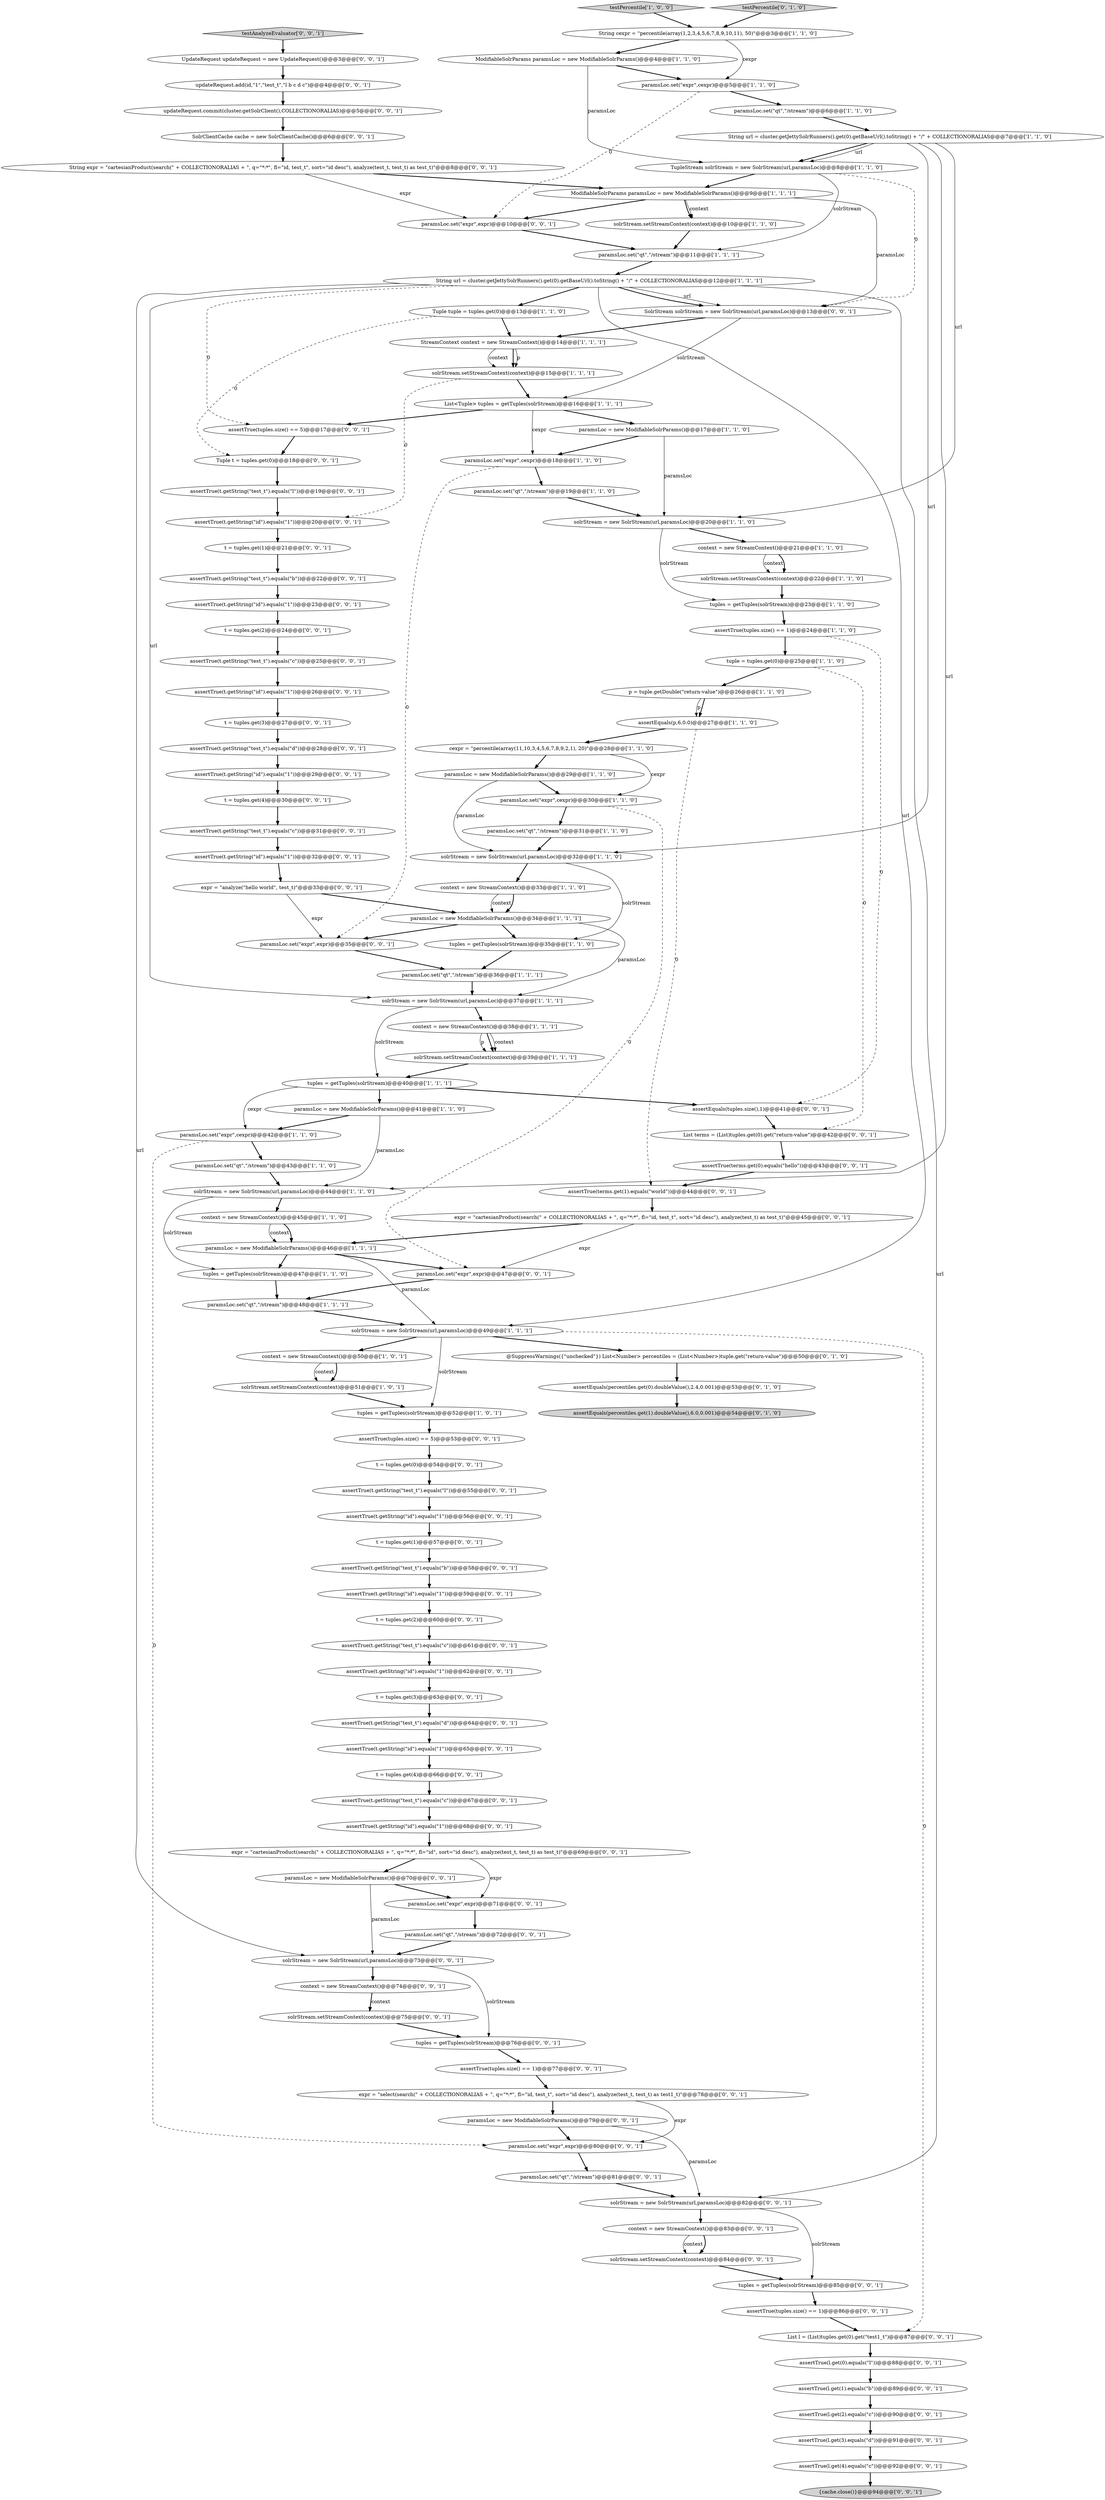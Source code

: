 digraph {
37 [style = filled, label = "Tuple tuple = tuples.get(0)@@@13@@@['1', '1', '0']", fillcolor = white, shape = ellipse image = "AAA0AAABBB1BBB"];
10 [style = filled, label = "testPercentile['1', '0', '0']", fillcolor = lightgray, shape = diamond image = "AAA0AAABBB1BBB"];
70 [style = filled, label = "assertTrue(t.getString(\"test_t\").equals(\"d\"))@@@28@@@['0', '0', '1']", fillcolor = white, shape = ellipse image = "AAA0AAABBB3BBB"];
86 [style = filled, label = "assertTrue(t.getString(\"test_t\").equals(\"l\"))@@@19@@@['0', '0', '1']", fillcolor = white, shape = ellipse image = "AAA0AAABBB3BBB"];
118 [style = filled, label = "t = tuples.get(4)@@@66@@@['0', '0', '1']", fillcolor = white, shape = ellipse image = "AAA0AAABBB3BBB"];
100 [style = filled, label = "context = new StreamContext()@@@83@@@['0', '0', '1']", fillcolor = white, shape = ellipse image = "AAA0AAABBB3BBB"];
42 [style = filled, label = "tuples = getTuples(solrStream)@@@23@@@['1', '1', '0']", fillcolor = white, shape = ellipse image = "AAA0AAABBB1BBB"];
36 [style = filled, label = "String url = cluster.getJettySolrRunners().get(0).getBaseUrl().toString() + \"/\" + COLLECTIONORALIAS@@@12@@@['1', '1', '1']", fillcolor = white, shape = ellipse image = "AAA0AAABBB1BBB"];
40 [style = filled, label = "context = new StreamContext()@@@45@@@['1', '1', '0']", fillcolor = white, shape = ellipse image = "AAA0AAABBB1BBB"];
98 [style = filled, label = "t = tuples.get(3)@@@63@@@['0', '0', '1']", fillcolor = white, shape = ellipse image = "AAA0AAABBB3BBB"];
22 [style = filled, label = "tuple = tuples.get(0)@@@25@@@['1', '1', '0']", fillcolor = white, shape = ellipse image = "AAA0AAABBB1BBB"];
97 [style = filled, label = "assertTrue(l.get(3).equals(\"d\"))@@@91@@@['0', '0', '1']", fillcolor = white, shape = ellipse image = "AAA0AAABBB3BBB"];
50 [style = filled, label = "StreamContext context = new StreamContext()@@@14@@@['1', '1', '1']", fillcolor = white, shape = ellipse image = "AAA0AAABBB1BBB"];
20 [style = filled, label = "tuples = getTuples(solrStream)@@@47@@@['1', '1', '0']", fillcolor = white, shape = ellipse image = "AAA0AAABBB1BBB"];
44 [style = filled, label = "tuples = getTuples(solrStream)@@@40@@@['1', '1', '1']", fillcolor = white, shape = ellipse image = "AAA0AAABBB1BBB"];
51 [style = filled, label = "assertEquals(percentiles.get(0).doubleValue(),2.4,0.001)@@@53@@@['0', '1', '0']", fillcolor = white, shape = ellipse image = "AAA0AAABBB2BBB"];
26 [style = filled, label = "List<Tuple> tuples = getTuples(solrStream)@@@16@@@['1', '1', '1']", fillcolor = white, shape = ellipse image = "AAA0AAABBB1BBB"];
123 [style = filled, label = "assertTrue(t.getString(\"id\").equals(\"1\"))@@@62@@@['0', '0', '1']", fillcolor = white, shape = ellipse image = "AAA0AAABBB3BBB"];
21 [style = filled, label = "tuples = getTuples(solrStream)@@@52@@@['1', '0', '1']", fillcolor = white, shape = ellipse image = "AAA0AAABBB1BBB"];
19 [style = filled, label = "context = new StreamContext()@@@50@@@['1', '0', '1']", fillcolor = white, shape = ellipse image = "AAA0AAABBB1BBB"];
68 [style = filled, label = "List l = (List)tuples.get(0).get(\"test1_t\")@@@87@@@['0', '0', '1']", fillcolor = white, shape = ellipse image = "AAA0AAABBB3BBB"];
62 [style = filled, label = "t = tuples.get(3)@@@27@@@['0', '0', '1']", fillcolor = white, shape = ellipse image = "AAA0AAABBB3BBB"];
31 [style = filled, label = "context = new StreamContext()@@@21@@@['1', '1', '0']", fillcolor = white, shape = ellipse image = "AAA0AAABBB1BBB"];
126 [style = filled, label = "assertTrue(t.getString(\"id\").equals(\"1\"))@@@26@@@['0', '0', '1']", fillcolor = white, shape = ellipse image = "AAA0AAABBB3BBB"];
24 [style = filled, label = "tuples = getTuples(solrStream)@@@35@@@['1', '1', '0']", fillcolor = white, shape = ellipse image = "AAA0AAABBB1BBB"];
12 [style = filled, label = "solrStream.setStreamContext(context)@@@22@@@['1', '1', '0']", fillcolor = white, shape = ellipse image = "AAA0AAABBB1BBB"];
103 [style = filled, label = "tuples = getTuples(solrStream)@@@76@@@['0', '0', '1']", fillcolor = white, shape = ellipse image = "AAA0AAABBB3BBB"];
83 [style = filled, label = "{cache.close()}@@@94@@@['0', '0', '1']", fillcolor = lightgray, shape = ellipse image = "AAA0AAABBB3BBB"];
85 [style = filled, label = "String expr = \"cartesianProduct(search(\" + COLLECTIONORALIAS + \", q=\"*:*\", fl=\"id, test_t\", sort=\"id desc\"), analyze(test_t, test_t) as test_t)\"@@@8@@@['0', '0', '1']", fillcolor = white, shape = ellipse image = "AAA0AAABBB3BBB"];
34 [style = filled, label = "context = new StreamContext()@@@33@@@['1', '1', '0']", fillcolor = white, shape = ellipse image = "AAA0AAABBB1BBB"];
75 [style = filled, label = "paramsLoc = new ModifiableSolrParams()@@@79@@@['0', '0', '1']", fillcolor = white, shape = ellipse image = "AAA0AAABBB3BBB"];
111 [style = filled, label = "paramsLoc.set(\"expr\",expr)@@@71@@@['0', '0', '1']", fillcolor = white, shape = ellipse image = "AAA0AAABBB3BBB"];
72 [style = filled, label = "paramsLoc.set(\"qt\",\"/stream\")@@@81@@@['0', '0', '1']", fillcolor = white, shape = ellipse image = "AAA0AAABBB3BBB"];
38 [style = filled, label = "paramsLoc.set(\"qt\",\"/stream\")@@@43@@@['1', '1', '0']", fillcolor = white, shape = ellipse image = "AAA0AAABBB1BBB"];
74 [style = filled, label = "assertTrue(t.getString(\"test_t\").equals(\"l\"))@@@55@@@['0', '0', '1']", fillcolor = white, shape = ellipse image = "AAA0AAABBB3BBB"];
63 [style = filled, label = "assertTrue(t.getString(\"id\").equals(\"1\"))@@@68@@@['0', '0', '1']", fillcolor = white, shape = ellipse image = "AAA0AAABBB3BBB"];
84 [style = filled, label = "assertTrue(tuples.size() == 5)@@@53@@@['0', '0', '1']", fillcolor = white, shape = ellipse image = "AAA0AAABBB3BBB"];
90 [style = filled, label = "expr = \"cartesianProduct(search(\" + COLLECTIONORALIAS + \", q=\"*:*\", fl=\"id, test_t\", sort=\"id desc\"), analyze(test_t) as test_t)\"@@@45@@@['0', '0', '1']", fillcolor = white, shape = ellipse image = "AAA0AAABBB3BBB"];
110 [style = filled, label = "assertTrue(t.getString(\"test_t\").equals(\"c\"))@@@61@@@['0', '0', '1']", fillcolor = white, shape = ellipse image = "AAA0AAABBB3BBB"];
6 [style = filled, label = "paramsLoc.set(\"expr\",cexpr)@@@30@@@['1', '1', '0']", fillcolor = white, shape = ellipse image = "AAA0AAABBB1BBB"];
80 [style = filled, label = "assertTrue(t.getString(\"test_t\").equals(\"c\"))@@@25@@@['0', '0', '1']", fillcolor = white, shape = ellipse image = "AAA0AAABBB3BBB"];
81 [style = filled, label = "List terms = (List)tuples.get(0).get(\"return-value\")@@@42@@@['0', '0', '1']", fillcolor = white, shape = ellipse image = "AAA0AAABBB3BBB"];
119 [style = filled, label = "assertTrue(t.getString(\"test_t\").equals(\"c\"))@@@67@@@['0', '0', '1']", fillcolor = white, shape = ellipse image = "AAA0AAABBB3BBB"];
107 [style = filled, label = "Tuple t = tuples.get(0)@@@18@@@['0', '0', '1']", fillcolor = white, shape = ellipse image = "AAA0AAABBB3BBB"];
92 [style = filled, label = "paramsLoc.set(\"expr\",expr)@@@35@@@['0', '0', '1']", fillcolor = white, shape = ellipse image = "AAA0AAABBB3BBB"];
102 [style = filled, label = "assertTrue(t.getString(\"id\").equals(\"1\"))@@@23@@@['0', '0', '1']", fillcolor = white, shape = ellipse image = "AAA0AAABBB3BBB"];
64 [style = filled, label = "paramsLoc.set(\"qt\",\"/stream\")@@@72@@@['0', '0', '1']", fillcolor = white, shape = ellipse image = "AAA0AAABBB3BBB"];
16 [style = filled, label = "assertEquals(p,6,0.0)@@@27@@@['1', '1', '0']", fillcolor = white, shape = ellipse image = "AAA0AAABBB1BBB"];
5 [style = filled, label = "paramsLoc = new ModifiableSolrParams()@@@34@@@['1', '1', '1']", fillcolor = white, shape = ellipse image = "AAA0AAABBB1BBB"];
0 [style = filled, label = "ModifiableSolrParams paramsLoc = new ModifiableSolrParams()@@@9@@@['1', '1', '1']", fillcolor = white, shape = ellipse image = "AAA0AAABBB1BBB"];
109 [style = filled, label = "assertTrue(t.getString(\"test_t\").equals(\"b\"))@@@22@@@['0', '0', '1']", fillcolor = white, shape = ellipse image = "AAA0AAABBB3BBB"];
108 [style = filled, label = "testAnalyzeEvaluator['0', '0', '1']", fillcolor = lightgray, shape = diamond image = "AAA0AAABBB3BBB"];
88 [style = filled, label = "updateRequest.commit(cluster.getSolrClient(),COLLECTIONORALIAS)@@@5@@@['0', '0', '1']", fillcolor = white, shape = ellipse image = "AAA0AAABBB3BBB"];
65 [style = filled, label = "expr = \"cartesianProduct(search(\" + COLLECTIONORALIAS + \", q=\"*:*\", fl=\"id\", sort=\"id desc\"), analyze(test_t, test_t) as test_t)\"@@@69@@@['0', '0', '1']", fillcolor = white, shape = ellipse image = "AAA0AAABBB3BBB"];
14 [style = filled, label = "ModifiableSolrParams paramsLoc = new ModifiableSolrParams()@@@4@@@['1', '1', '0']", fillcolor = white, shape = ellipse image = "AAA0AAABBB1BBB"];
11 [style = filled, label = "paramsLoc.set(\"expr\",cexpr)@@@18@@@['1', '1', '0']", fillcolor = white, shape = ellipse image = "AAA0AAABBB1BBB"];
53 [style = filled, label = "@SuppressWarnings({\"unchecked\"}) List<Number> percentiles = (List<Number>)tuple.get(\"return-value\")@@@50@@@['0', '1', '0']", fillcolor = white, shape = ellipse image = "AAA0AAABBB2BBB"];
106 [style = filled, label = "t = tuples.get(4)@@@30@@@['0', '0', '1']", fillcolor = white, shape = ellipse image = "AAA0AAABBB3BBB"];
76 [style = filled, label = "assertTrue(terms.get(1).equals(\"world\"))@@@44@@@['0', '0', '1']", fillcolor = white, shape = ellipse image = "AAA0AAABBB3BBB"];
124 [style = filled, label = "t = tuples.get(1)@@@57@@@['0', '0', '1']", fillcolor = white, shape = ellipse image = "AAA0AAABBB3BBB"];
61 [style = filled, label = "updateRequest.add(id,\"1\",\"test_t\",\"l b c d c\")@@@4@@@['0', '0', '1']", fillcolor = white, shape = ellipse image = "AAA0AAABBB3BBB"];
27 [style = filled, label = "solrStream = new SolrStream(url,paramsLoc)@@@32@@@['1', '1', '0']", fillcolor = white, shape = ellipse image = "AAA0AAABBB1BBB"];
117 [style = filled, label = "assertTrue(t.getString(\"id\").equals(\"1\"))@@@32@@@['0', '0', '1']", fillcolor = white, shape = ellipse image = "AAA0AAABBB3BBB"];
101 [style = filled, label = "assertTrue(l.get(1).equals(\"b\"))@@@89@@@['0', '0', '1']", fillcolor = white, shape = ellipse image = "AAA0AAABBB3BBB"];
8 [style = filled, label = "solrStream.setStreamContext(context)@@@39@@@['1', '1', '1']", fillcolor = white, shape = ellipse image = "AAA0AAABBB1BBB"];
60 [style = filled, label = "expr = \"select(search(\" + COLLECTIONORALIAS + \", q=\"*:*\", fl=\"id, test_t\", sort=\"id desc\"), analyze(test_t, test_t) as test1_t)\"@@@78@@@['0', '0', '1']", fillcolor = white, shape = ellipse image = "AAA0AAABBB3BBB"];
127 [style = filled, label = "paramsLoc.set(\"expr\",expr)@@@80@@@['0', '0', '1']", fillcolor = white, shape = ellipse image = "AAA0AAABBB3BBB"];
91 [style = filled, label = "assertTrue(t.getString(\"id\").equals(\"1\"))@@@20@@@['0', '0', '1']", fillcolor = white, shape = ellipse image = "AAA0AAABBB3BBB"];
116 [style = filled, label = "expr = \"analyze(\"hello world\", test_t)\"@@@33@@@['0', '0', '1']", fillcolor = white, shape = ellipse image = "AAA0AAABBB3BBB"];
82 [style = filled, label = "t = tuples.get(1)@@@21@@@['0', '0', '1']", fillcolor = white, shape = ellipse image = "AAA0AAABBB3BBB"];
33 [style = filled, label = "TupleStream solrStream = new SolrStream(url,paramsLoc)@@@8@@@['1', '1', '0']", fillcolor = white, shape = ellipse image = "AAA0AAABBB1BBB"];
55 [style = filled, label = "assertTrue(l.get(0).equals(\"l\"))@@@88@@@['0', '0', '1']", fillcolor = white, shape = ellipse image = "AAA0AAABBB3BBB"];
4 [style = filled, label = "solrStream = new SolrStream(url,paramsLoc)@@@37@@@['1', '1', '1']", fillcolor = white, shape = ellipse image = "AAA0AAABBB1BBB"];
25 [style = filled, label = "solrStream.setStreamContext(context)@@@10@@@['1', '1', '0']", fillcolor = white, shape = ellipse image = "AAA0AAABBB1BBB"];
93 [style = filled, label = "t = tuples.get(2)@@@24@@@['0', '0', '1']", fillcolor = white, shape = ellipse image = "AAA0AAABBB3BBB"];
48 [style = filled, label = "paramsLoc = new ModifiableSolrParams()@@@46@@@['1', '1', '1']", fillcolor = white, shape = ellipse image = "AAA0AAABBB1BBB"];
43 [style = filled, label = "solrStream = new SolrStream(url,paramsLoc)@@@49@@@['1', '1', '1']", fillcolor = white, shape = ellipse image = "AAA0AAABBB1BBB"];
71 [style = filled, label = "assertTrue(t.getString(\"test_t\").equals(\"d\"))@@@64@@@['0', '0', '1']", fillcolor = white, shape = ellipse image = "AAA0AAABBB3BBB"];
52 [style = filled, label = "assertEquals(percentiles.get(1).doubleValue(),6.0,0.001)@@@54@@@['0', '1', '0']", fillcolor = lightgray, shape = ellipse image = "AAA0AAABBB2BBB"];
45 [style = filled, label = "paramsLoc.set(\"expr\",cexpr)@@@5@@@['1', '1', '0']", fillcolor = white, shape = ellipse image = "AAA0AAABBB1BBB"];
79 [style = filled, label = "solrStream.setStreamContext(context)@@@75@@@['0', '0', '1']", fillcolor = white, shape = ellipse image = "AAA0AAABBB3BBB"];
57 [style = filled, label = "tuples = getTuples(solrStream)@@@85@@@['0', '0', '1']", fillcolor = white, shape = ellipse image = "AAA0AAABBB3BBB"];
47 [style = filled, label = "String url = cluster.getJettySolrRunners().get(0).getBaseUrl().toString() + \"/\" + COLLECTIONORALIAS@@@7@@@['1', '1', '0']", fillcolor = white, shape = ellipse image = "AAA0AAABBB1BBB"];
67 [style = filled, label = "paramsLoc = new ModifiableSolrParams()@@@70@@@['0', '0', '1']", fillcolor = white, shape = ellipse image = "AAA0AAABBB3BBB"];
69 [style = filled, label = "UpdateRequest updateRequest = new UpdateRequest()@@@3@@@['0', '0', '1']", fillcolor = white, shape = ellipse image = "AAA0AAABBB3BBB"];
96 [style = filled, label = "t = tuples.get(2)@@@60@@@['0', '0', '1']", fillcolor = white, shape = ellipse image = "AAA0AAABBB3BBB"];
13 [style = filled, label = "paramsLoc.set(\"qt\",\"/stream\")@@@6@@@['1', '1', '0']", fillcolor = white, shape = ellipse image = "AAA0AAABBB1BBB"];
46 [style = filled, label = "String cexpr = \"percentile(array(1,2,3,4,5,6,7,8,9,10,11), 50)\"@@@3@@@['1', '1', '0']", fillcolor = white, shape = ellipse image = "AAA0AAABBB1BBB"];
95 [style = filled, label = "assertTrue(tuples.size() == 5)@@@17@@@['0', '0', '1']", fillcolor = white, shape = ellipse image = "AAA0AAABBB3BBB"];
49 [style = filled, label = "solrStream = new SolrStream(url,paramsLoc)@@@44@@@['1', '1', '0']", fillcolor = white, shape = ellipse image = "AAA0AAABBB1BBB"];
23 [style = filled, label = "solrStream.setStreamContext(context)@@@51@@@['1', '0', '1']", fillcolor = white, shape = ellipse image = "AAA0AAABBB1BBB"];
104 [style = filled, label = "SolrStream solrStream = new SolrStream(url,paramsLoc)@@@13@@@['0', '0', '1']", fillcolor = white, shape = ellipse image = "AAA0AAABBB3BBB"];
30 [style = filled, label = "paramsLoc.set(\"qt\",\"/stream\")@@@11@@@['1', '1', '1']", fillcolor = white, shape = ellipse image = "AAA0AAABBB1BBB"];
73 [style = filled, label = "assertEquals(tuples.size(),1)@@@41@@@['0', '0', '1']", fillcolor = white, shape = ellipse image = "AAA0AAABBB3BBB"];
121 [style = filled, label = "assertTrue(t.getString(\"test_t\").equals(\"c\"))@@@31@@@['0', '0', '1']", fillcolor = white, shape = ellipse image = "AAA0AAABBB3BBB"];
120 [style = filled, label = "assertTrue(l.get(2).equals(\"c\"))@@@90@@@['0', '0', '1']", fillcolor = white, shape = ellipse image = "AAA0AAABBB3BBB"];
28 [style = filled, label = "paramsLoc.set(\"qt\",\"/stream\")@@@19@@@['1', '1', '0']", fillcolor = white, shape = ellipse image = "AAA0AAABBB1BBB"];
18 [style = filled, label = "context = new StreamContext()@@@38@@@['1', '1', '1']", fillcolor = white, shape = ellipse image = "AAA0AAABBB1BBB"];
54 [style = filled, label = "testPercentile['0', '1', '0']", fillcolor = lightgray, shape = diamond image = "AAA0AAABBB2BBB"];
7 [style = filled, label = "paramsLoc.set(\"qt\",\"/stream\")@@@48@@@['1', '1', '1']", fillcolor = white, shape = ellipse image = "AAA0AAABBB1BBB"];
9 [style = filled, label = "assertTrue(tuples.size() == 1)@@@24@@@['1', '1', '0']", fillcolor = white, shape = ellipse image = "AAA0AAABBB1BBB"];
99 [style = filled, label = "context = new StreamContext()@@@74@@@['0', '0', '1']", fillcolor = white, shape = ellipse image = "AAA0AAABBB3BBB"];
39 [style = filled, label = "paramsLoc.set(\"expr\",cexpr)@@@42@@@['1', '1', '0']", fillcolor = white, shape = ellipse image = "AAA0AAABBB1BBB"];
87 [style = filled, label = "assertTrue(tuples.size() == 1)@@@77@@@['0', '0', '1']", fillcolor = white, shape = ellipse image = "AAA0AAABBB3BBB"];
15 [style = filled, label = "paramsLoc.set(\"qt\",\"/stream\")@@@31@@@['1', '1', '0']", fillcolor = white, shape = ellipse image = "AAA0AAABBB1BBB"];
2 [style = filled, label = "solrStream.setStreamContext(context)@@@15@@@['1', '1', '1']", fillcolor = white, shape = ellipse image = "AAA0AAABBB1BBB"];
94 [style = filled, label = "SolrClientCache cache = new SolrClientCache()@@@6@@@['0', '0', '1']", fillcolor = white, shape = ellipse image = "AAA0AAABBB3BBB"];
1 [style = filled, label = "paramsLoc = new ModifiableSolrParams()@@@17@@@['1', '1', '0']", fillcolor = white, shape = ellipse image = "AAA0AAABBB1BBB"];
58 [style = filled, label = "solrStream = new SolrStream(url,paramsLoc)@@@82@@@['0', '0', '1']", fillcolor = white, shape = ellipse image = "AAA0AAABBB3BBB"];
66 [style = filled, label = "paramsLoc.set(\"expr\",expr)@@@47@@@['0', '0', '1']", fillcolor = white, shape = ellipse image = "AAA0AAABBB3BBB"];
59 [style = filled, label = "assertTrue(l.get(4).equals(\"c\"))@@@92@@@['0', '0', '1']", fillcolor = white, shape = ellipse image = "AAA0AAABBB3BBB"];
113 [style = filled, label = "assertTrue(t.getString(\"id\").equals(\"1\"))@@@56@@@['0', '0', '1']", fillcolor = white, shape = ellipse image = "AAA0AAABBB3BBB"];
122 [style = filled, label = "assertTrue(terms.get(0).equals(\"hello\"))@@@43@@@['0', '0', '1']", fillcolor = white, shape = ellipse image = "AAA0AAABBB3BBB"];
125 [style = filled, label = "assertTrue(t.getString(\"id\").equals(\"1\"))@@@65@@@['0', '0', '1']", fillcolor = white, shape = ellipse image = "AAA0AAABBB3BBB"];
41 [style = filled, label = "solrStream = new SolrStream(url,paramsLoc)@@@20@@@['1', '1', '0']", fillcolor = white, shape = ellipse image = "AAA0AAABBB1BBB"];
78 [style = filled, label = "assertTrue(t.getString(\"id\").equals(\"1\"))@@@29@@@['0', '0', '1']", fillcolor = white, shape = ellipse image = "AAA0AAABBB3BBB"];
112 [style = filled, label = "assertTrue(t.getString(\"id\").equals(\"1\"))@@@59@@@['0', '0', '1']", fillcolor = white, shape = ellipse image = "AAA0AAABBB3BBB"];
17 [style = filled, label = "paramsLoc = new ModifiableSolrParams()@@@29@@@['1', '1', '0']", fillcolor = white, shape = ellipse image = "AAA0AAABBB1BBB"];
56 [style = filled, label = "t = tuples.get(0)@@@54@@@['0', '0', '1']", fillcolor = white, shape = ellipse image = "AAA0AAABBB3BBB"];
3 [style = filled, label = "paramsLoc = new ModifiableSolrParams()@@@41@@@['1', '1', '0']", fillcolor = white, shape = ellipse image = "AAA0AAABBB1BBB"];
29 [style = filled, label = "cexpr = \"percentile(array(11,10,3,4,5,6,7,8,9,2,1), 20)\"@@@28@@@['1', '1', '0']", fillcolor = white, shape = ellipse image = "AAA0AAABBB1BBB"];
77 [style = filled, label = "solrStream.setStreamContext(context)@@@84@@@['0', '0', '1']", fillcolor = white, shape = ellipse image = "AAA0AAABBB3BBB"];
89 [style = filled, label = "assertTrue(tuples.size() == 1)@@@86@@@['0', '0', '1']", fillcolor = white, shape = ellipse image = "AAA0AAABBB3BBB"];
115 [style = filled, label = "solrStream = new SolrStream(url,paramsLoc)@@@73@@@['0', '0', '1']", fillcolor = white, shape = ellipse image = "AAA0AAABBB3BBB"];
114 [style = filled, label = "paramsLoc.set(\"expr\",expr)@@@10@@@['0', '0', '1']", fillcolor = white, shape = ellipse image = "AAA0AAABBB3BBB"];
32 [style = filled, label = "p = tuple.getDouble(\"return-value\")@@@26@@@['1', '1', '0']", fillcolor = white, shape = ellipse image = "AAA0AAABBB1BBB"];
35 [style = filled, label = "paramsLoc.set(\"qt\",\"/stream\")@@@36@@@['1', '1', '1']", fillcolor = white, shape = ellipse image = "AAA0AAABBB1BBB"];
105 [style = filled, label = "assertTrue(t.getString(\"test_t\").equals(\"b\"))@@@58@@@['0', '0', '1']", fillcolor = white, shape = ellipse image = "AAA0AAABBB3BBB"];
90->48 [style = bold, label=""];
75->127 [style = bold, label=""];
31->12 [style = solid, label="context"];
66->7 [style = bold, label=""];
120->97 [style = bold, label=""];
20->7 [style = bold, label=""];
35->4 [style = bold, label=""];
44->3 [style = bold, label=""];
67->115 [style = solid, label="paramsLoc"];
22->81 [style = dashed, label="0"];
47->33 [style = bold, label=""];
59->83 [style = bold, label=""];
73->81 [style = bold, label=""];
101->120 [style = bold, label=""];
37->107 [style = dashed, label="0"];
88->94 [style = bold, label=""];
51->52 [style = bold, label=""];
82->109 [style = bold, label=""];
0->25 [style = bold, label=""];
19->23 [style = bold, label=""];
16->76 [style = dashed, label="0"];
55->101 [style = bold, label=""];
11->92 [style = dashed, label="0"];
1->11 [style = bold, label=""];
26->95 [style = bold, label=""];
0->104 [style = solid, label="paramsLoc"];
28->41 [style = bold, label=""];
65->67 [style = bold, label=""];
19->23 [style = solid, label="context"];
45->114 [style = dashed, label="0"];
0->114 [style = bold, label=""];
103->87 [style = bold, label=""];
33->104 [style = dashed, label="0"];
81->122 [style = bold, label=""];
100->77 [style = bold, label=""];
115->99 [style = bold, label=""];
29->17 [style = bold, label=""];
18->8 [style = solid, label="context"];
71->125 [style = bold, label=""];
45->13 [style = bold, label=""];
60->127 [style = solid, label="expr"];
123->98 [style = bold, label=""];
98->71 [style = bold, label=""];
36->104 [style = solid, label="url"];
27->24 [style = solid, label="solrStream"];
27->34 [style = bold, label=""];
47->49 [style = solid, label="url"];
56->74 [style = bold, label=""];
92->35 [style = bold, label=""];
14->33 [style = solid, label="paramsLoc"];
29->6 [style = solid, label="cexpr"];
90->66 [style = solid, label="expr"];
109->102 [style = bold, label=""];
3->49 [style = solid, label="paramsLoc"];
78->106 [style = bold, label=""];
54->46 [style = bold, label=""];
40->48 [style = solid, label="context"];
79->103 [style = bold, label=""];
5->4 [style = solid, label="paramsLoc"];
47->33 [style = solid, label="url"];
24->35 [style = bold, label=""];
61->88 [style = bold, label=""];
111->64 [style = bold, label=""];
97->59 [style = bold, label=""];
26->11 [style = solid, label="cexpr"];
2->26 [style = bold, label=""];
6->15 [style = bold, label=""];
4->44 [style = solid, label="solrStream"];
47->41 [style = solid, label="url"];
36->115 [style = solid, label="url"];
70->78 [style = bold, label=""];
36->104 [style = bold, label=""];
85->114 [style = solid, label="expr"];
14->45 [style = bold, label=""];
122->76 [style = bold, label=""];
43->53 [style = bold, label=""];
23->21 [style = bold, label=""];
53->51 [style = bold, label=""];
12->42 [style = bold, label=""];
74->113 [style = bold, label=""];
18->8 [style = solid, label="p"];
17->6 [style = bold, label=""];
5->24 [style = bold, label=""];
40->48 [style = bold, label=""];
43->19 [style = bold, label=""];
26->1 [style = bold, label=""];
57->89 [style = bold, label=""];
99->79 [style = bold, label=""];
104->50 [style = bold, label=""];
87->60 [style = bold, label=""];
127->72 [style = bold, label=""];
48->66 [style = bold, label=""];
18->8 [style = bold, label=""];
94->85 [style = bold, label=""];
85->0 [style = bold, label=""];
126->62 [style = bold, label=""];
84->56 [style = bold, label=""];
60->75 [style = bold, label=""];
11->28 [style = bold, label=""];
30->36 [style = bold, label=""];
91->82 [style = bold, label=""];
69->61 [style = bold, label=""];
125->118 [style = bold, label=""];
119->63 [style = bold, label=""];
36->43 [style = solid, label="url"];
106->121 [style = bold, label=""];
9->73 [style = dashed, label="0"];
96->110 [style = bold, label=""];
116->5 [style = bold, label=""];
50->2 [style = solid, label="context"];
7->43 [style = bold, label=""];
124->105 [style = bold, label=""];
38->49 [style = bold, label=""];
102->93 [style = bold, label=""];
77->57 [style = bold, label=""];
113->124 [style = bold, label=""];
31->12 [style = bold, label=""];
112->96 [style = bold, label=""];
50->2 [style = bold, label=""];
41->31 [style = bold, label=""];
34->5 [style = solid, label="context"];
2->91 [style = dashed, label="0"];
6->66 [style = dashed, label="0"];
22->32 [style = bold, label=""];
16->29 [style = bold, label=""];
117->116 [style = bold, label=""];
80->126 [style = bold, label=""];
46->14 [style = bold, label=""];
41->42 [style = solid, label="solrStream"];
68->55 [style = bold, label=""];
8->44 [style = bold, label=""];
58->100 [style = bold, label=""];
5->92 [style = bold, label=""];
32->16 [style = bold, label=""];
110->123 [style = bold, label=""];
75->58 [style = solid, label="paramsLoc"];
89->68 [style = bold, label=""];
64->115 [style = bold, label=""];
67->111 [style = bold, label=""];
116->92 [style = solid, label="expr"];
86->91 [style = bold, label=""];
62->70 [style = bold, label=""];
1->41 [style = solid, label="paramsLoc"];
10->46 [style = bold, label=""];
50->2 [style = solid, label="p"];
44->73 [style = bold, label=""];
4->18 [style = bold, label=""];
108->69 [style = bold, label=""];
32->16 [style = solid, label="p"];
17->27 [style = solid, label="paramsLoc"];
9->22 [style = bold, label=""];
76->90 [style = bold, label=""];
72->58 [style = bold, label=""];
36->37 [style = bold, label=""];
13->47 [style = bold, label=""];
95->107 [style = bold, label=""];
104->26 [style = solid, label="solrStream"];
34->5 [style = bold, label=""];
118->119 [style = bold, label=""];
33->30 [style = solid, label="solrStream"];
58->57 [style = solid, label="solrStream"];
39->38 [style = bold, label=""];
46->45 [style = solid, label="cexpr"];
93->80 [style = bold, label=""];
107->86 [style = bold, label=""];
39->127 [style = dashed, label="0"];
36->95 [style = dashed, label="0"];
48->20 [style = bold, label=""];
65->111 [style = solid, label="expr"];
37->50 [style = bold, label=""];
15->27 [style = bold, label=""];
21->84 [style = bold, label=""];
43->68 [style = dashed, label="0"];
99->79 [style = solid, label="context"];
63->65 [style = bold, label=""];
42->9 [style = bold, label=""];
115->103 [style = solid, label="solrStream"];
36->58 [style = solid, label="url"];
100->77 [style = solid, label="context"];
43->21 [style = solid, label="solrStream"];
44->39 [style = solid, label="cexpr"];
33->0 [style = bold, label=""];
25->30 [style = bold, label=""];
47->27 [style = solid, label="url"];
49->20 [style = solid, label="solrStream"];
48->43 [style = solid, label="paramsLoc"];
0->25 [style = solid, label="context"];
105->112 [style = bold, label=""];
3->39 [style = bold, label=""];
36->4 [style = solid, label="url"];
121->117 [style = bold, label=""];
49->40 [style = bold, label=""];
114->30 [style = bold, label=""];
}
